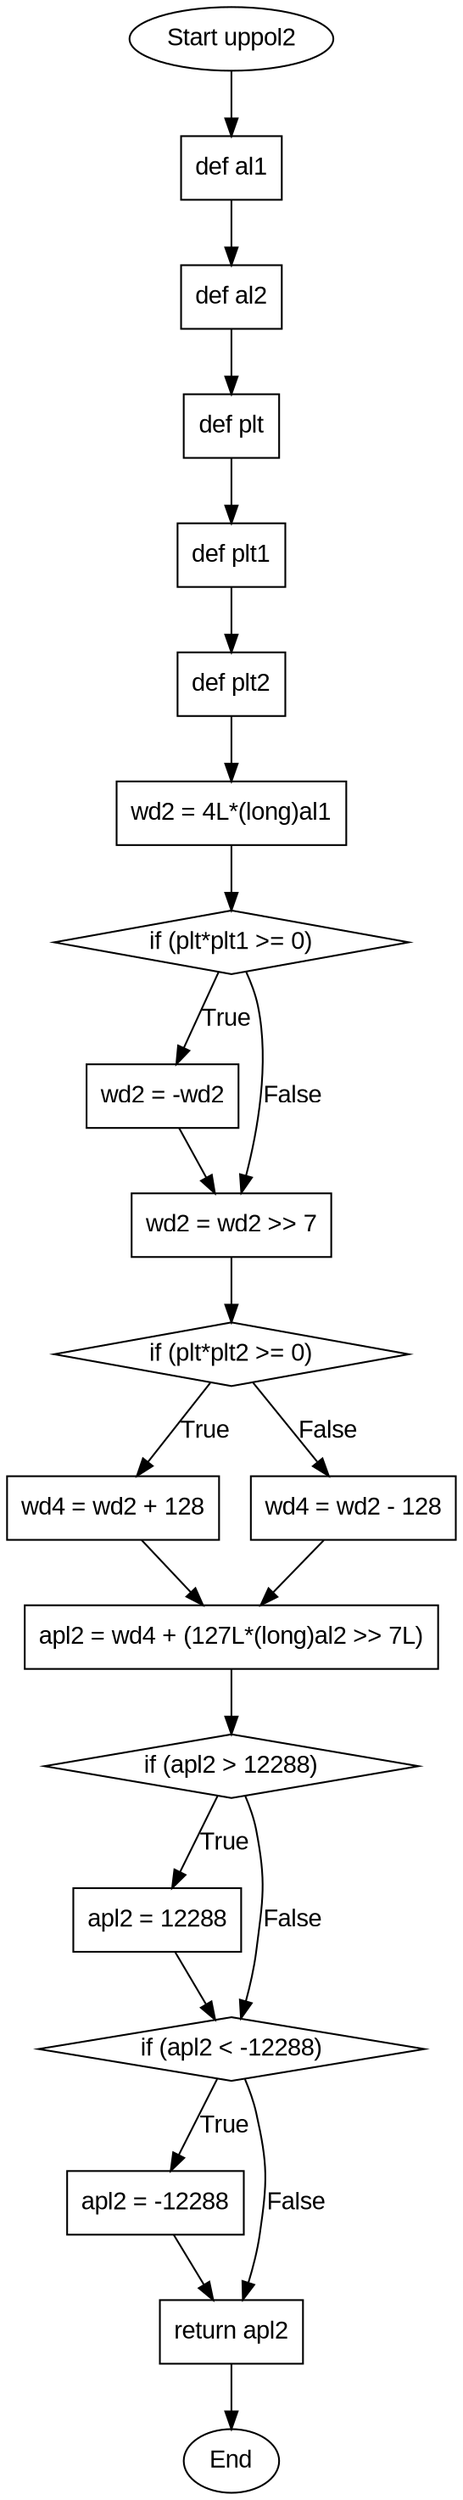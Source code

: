 digraph uppol2 {
    rankdir=TB;
    node [shape=box, fontname=Arial];
    edge [fontname=Arial];

    start [label="Start uppol2", shape=ellipse];
    end [label="End", shape=ellipse];
    
    def_al1 [label="def al1"];
    def_al2 [label="def al2"];
    def_plt [label="def plt"];
    def_plt1 [label="def plt1"];
    def_plt2 [label="def plt2"];
    
    calc_wd2 [label="wd2 = 4L*(long)al1", shape=box];
    cond1 [label="if (plt*plt1 >= 0)", shape=diamond];
    neg_wd2 [label="wd2 = -wd2", shape=box];
    shift_wd2 [label="wd2 = wd2 >> 7", shape=box];
    cond2 [label="if (plt*plt2 >= 0)", shape=diamond];
    add_128 [label="wd4 = wd2 + 128", shape=box];
    sub_128 [label="wd4 = wd2 - 128", shape=box];
    calc_apl2 [label="apl2 = wd4 + (127L*(long)al2 >> 7L)", shape=box];
    cond3 [label="if (apl2 > 12288)", shape=diamond];
    set_max [label="apl2 = 12288", shape=box];
    cond4 [label="if (apl2 < -12288)", shape=diamond];
    set_min [label="apl2 = -12288", shape=box];
    return_apl2 [label="return apl2", shape=box];
    
    start -> def_al1;
    def_al1 -> def_al2;
    def_al2 -> def_plt;
    def_plt -> def_plt1;
    def_plt1 -> def_plt2;
    def_plt2 -> calc_wd2;
    calc_wd2 -> cond1;
    
    cond1 -> neg_wd2 [label="True"];
    cond1 -> shift_wd2 [label="False"];
    neg_wd2 -> shift_wd2;
    shift_wd2 -> cond2;
    
    cond2 -> add_128 [label="True"];
    cond2 -> sub_128 [label="False"];
    add_128 -> calc_apl2;
    sub_128 -> calc_apl2;
    
    calc_apl2 -> cond3;
    cond3 -> set_max [label="True"];
    cond3 -> cond4 [label="False"];
    set_max -> cond4;
    
    cond4 -> set_min [label="True"];
    cond4 -> return_apl2 [label="False"];
    set_min -> return_apl2;
    
    return_apl2 -> end;
}